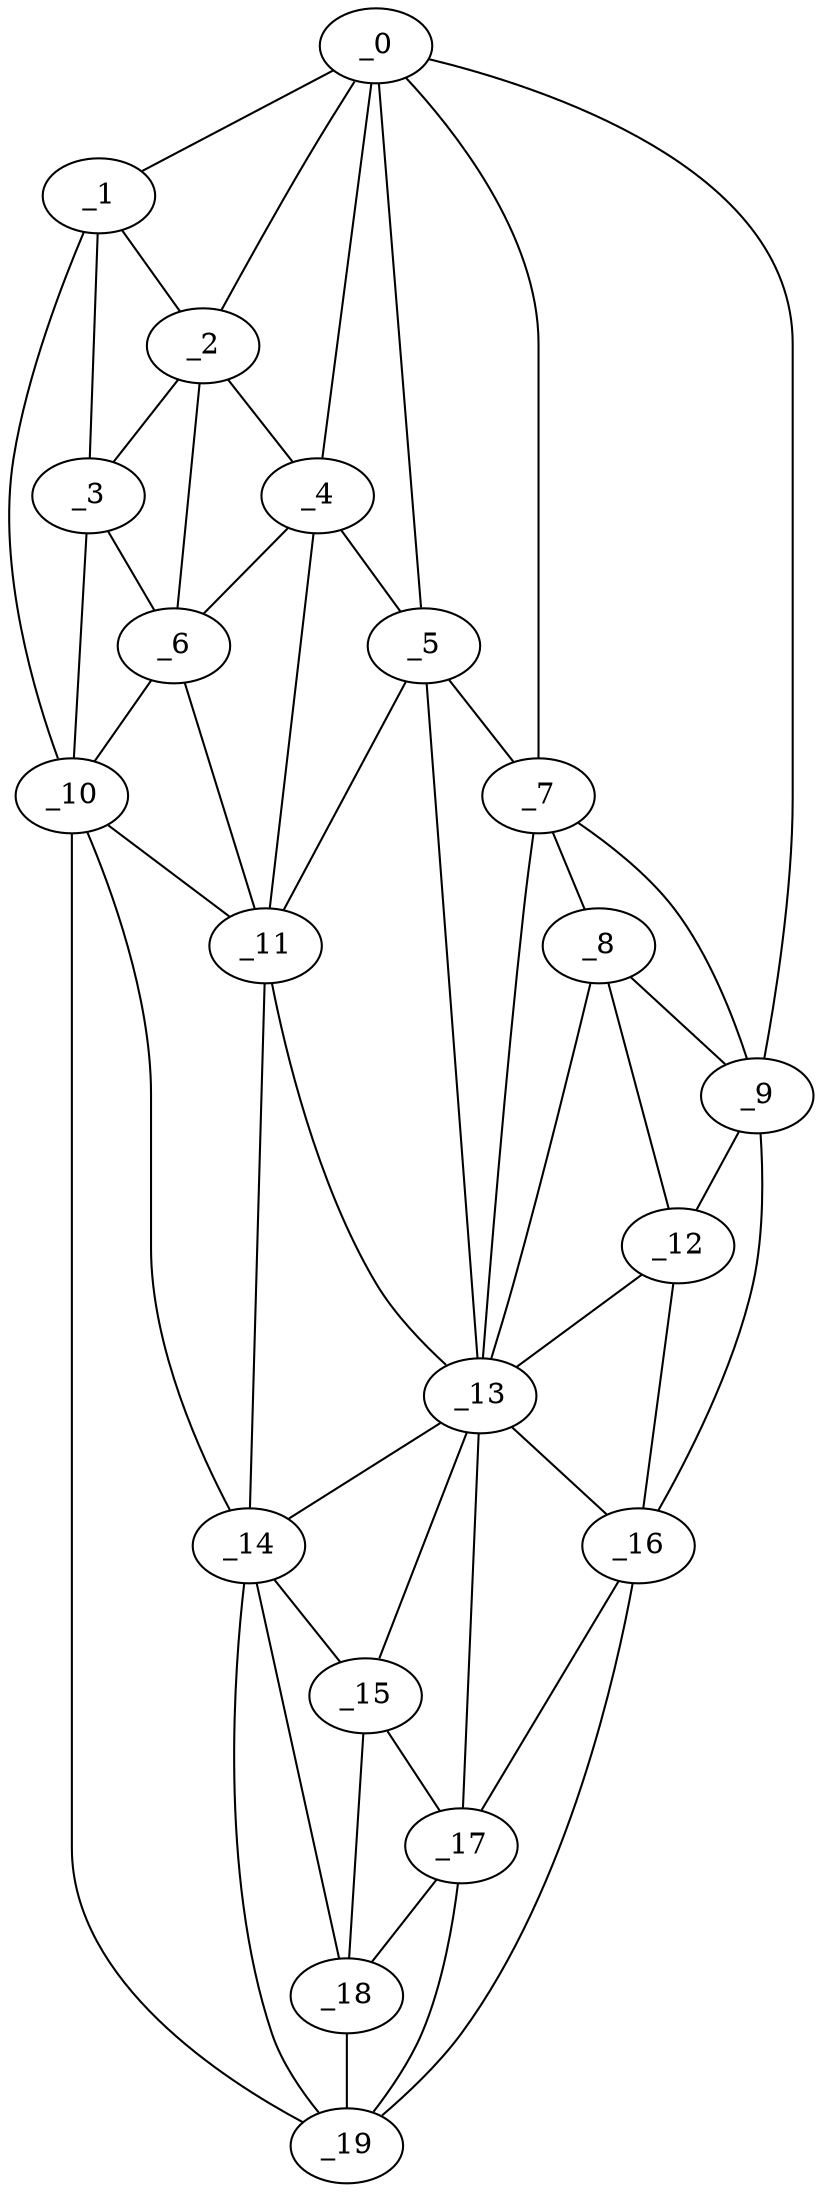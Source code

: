 graph "obj29__205.gxl" {
	_0	 [x=7,
		y=36];
	_1	 [x=36,
		y=24];
	_0 -- _1	 [valence=1];
	_2	 [x=45,
		y=33];
	_0 -- _2	 [valence=1];
	_4	 [x=55,
		y=45];
	_0 -- _4	 [valence=2];
	_5	 [x=58,
		y=53];
	_0 -- _5	 [valence=2];
	_7	 [x=66,
		y=86];
	_0 -- _7	 [valence=2];
	_9	 [x=73,
		y=113];
	_0 -- _9	 [valence=1];
	_1 -- _2	 [valence=2];
	_3	 [x=46,
		y=24];
	_1 -- _3	 [valence=1];
	_10	 [x=75,
		y=16];
	_1 -- _10	 [valence=1];
	_2 -- _3	 [valence=2];
	_2 -- _4	 [valence=2];
	_6	 [x=64,
		y=30];
	_2 -- _6	 [valence=2];
	_3 -- _6	 [valence=1];
	_3 -- _10	 [valence=2];
	_4 -- _5	 [valence=1];
	_4 -- _6	 [valence=1];
	_11	 [x=82,
		y=38];
	_4 -- _11	 [valence=1];
	_5 -- _7	 [valence=2];
	_5 -- _11	 [valence=2];
	_13	 [x=86,
		y=72];
	_5 -- _13	 [valence=2];
	_6 -- _10	 [valence=1];
	_6 -- _11	 [valence=2];
	_8	 [x=71,
		y=94];
	_7 -- _8	 [valence=1];
	_7 -- _9	 [valence=2];
	_7 -- _13	 [valence=2];
	_8 -- _9	 [valence=2];
	_12	 [x=85,
		y=104];
	_8 -- _12	 [valence=1];
	_8 -- _13	 [valence=2];
	_9 -- _12	 [valence=1];
	_16	 [x=118,
		y=99];
	_9 -- _16	 [valence=1];
	_10 -- _11	 [valence=2];
	_14	 [x=109,
		y=40];
	_10 -- _14	 [valence=1];
	_19	 [x=126,
		y=41];
	_10 -- _19	 [valence=1];
	_11 -- _13	 [valence=1];
	_11 -- _14	 [valence=2];
	_12 -- _13	 [valence=2];
	_12 -- _16	 [valence=2];
	_13 -- _14	 [valence=2];
	_15	 [x=116,
		y=63];
	_13 -- _15	 [valence=2];
	_13 -- _16	 [valence=1];
	_17	 [x=120,
		y=80];
	_13 -- _17	 [valence=1];
	_14 -- _15	 [valence=1];
	_18	 [x=122,
		y=53];
	_14 -- _18	 [valence=1];
	_14 -- _19	 [valence=1];
	_15 -- _17	 [valence=2];
	_15 -- _18	 [valence=1];
	_16 -- _17	 [valence=1];
	_16 -- _19	 [valence=1];
	_17 -- _18	 [valence=2];
	_17 -- _19	 [valence=1];
	_18 -- _19	 [valence=2];
}
